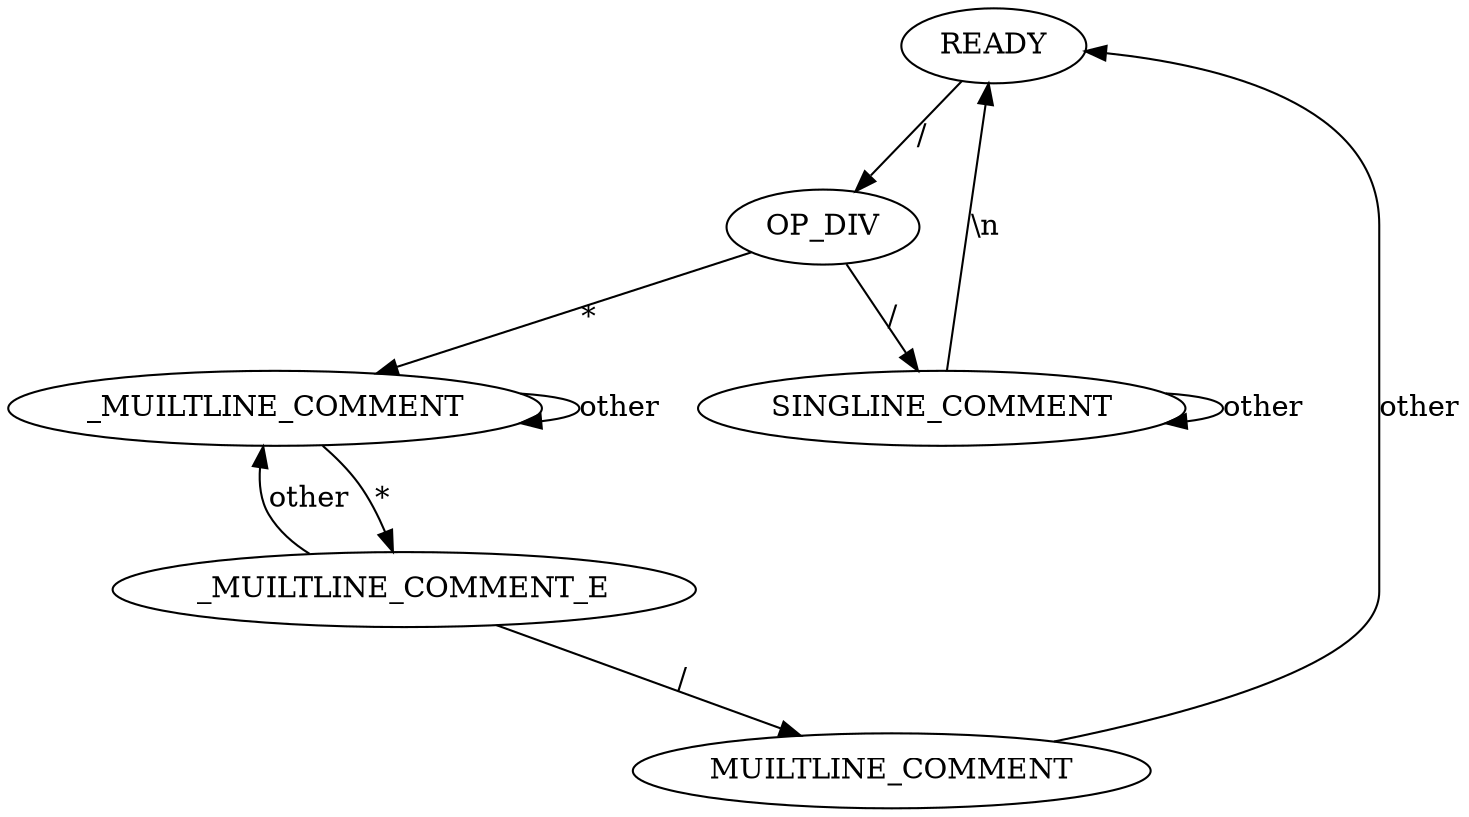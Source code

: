 digraph LexerComment {
    READY;
    OP_DIV;
    SINGLINE_COMMENT;
    MUILTLINE_COMMENT;
    _MUILTLINE_COMMENT;

    READY               -> OP_DIV               [label="/"];
    OP_DIV              -> SINGLINE_COMMENT     [label="/"];
    OP_DIV              -> _MUILTLINE_COMMENT   [label="*"];
    _MUILTLINE_COMMENT  -> _MUILTLINE_COMMENT   [label="other"];
    _MUILTLINE_COMMENT  -> _MUILTLINE_COMMENT_E [label="*"];
    _MUILTLINE_COMMENT_E->_MUILTLINE_COMMENT    [label="other"];
    _MUILTLINE_COMMENT_E-> MUILTLINE_COMMENT    [label="/"];
    MUILTLINE_COMMENT   -> READY                [label="other"];
    SINGLINE_COMMENT    -> READY                [label="\\n"];
    SINGLINE_COMMENT    -> SINGLINE_COMMENT     [label="other"];
}
